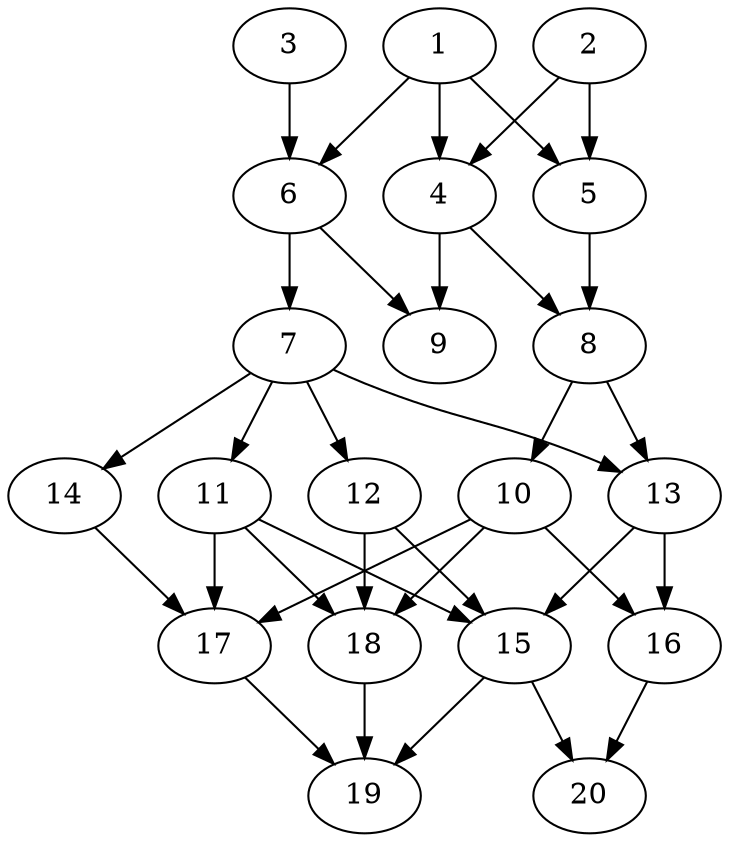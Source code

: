 // DAG automatically generated by daggen at Fri Jul 22 09:13:29 2022
// ./daggen --dot -n 20 --ccr 0.5 --fat 0.5 --regular 0.5 --density 0.6
digraph G {
  1 [compute_size="16923882452", trans_size="601734", result_size="9216", ram="39747676",alpha="0.04"]
  1 -> 4 [size ="9216"]
  1 -> 5 [size ="9216"]
  1 -> 6 [size ="9216"]
  2 [compute_size="96792591295", trans_size="724374", result_size="29696", ram="45041640",alpha="0.08"]
  2 -> 4 [size ="29696"]
  2 -> 5 [size ="29696"]
  3 [compute_size="492449482085", trans_size="945530", result_size="1024", ram="32114772",alpha="0.10"]
  3 -> 6 [size ="1024"]
  4 [compute_size="6275371800", trans_size="189412", result_size="70656", ram="3500159",alpha="0.04"]
  4 -> 8 [size ="70656"]
  4 -> 9 [size ="70656"]
  5 [compute_size="25436958658", trans_size="614385", result_size="29696", ram="12583080",alpha="0.19"]
  5 -> 8 [size ="29696"]
  6 [compute_size="134217728000", trans_size="1003485", result_size="1024", ram="32397770",alpha="0.03"]
  6 -> 7 [size ="1024"]
  6 -> 9 [size ="1024"]
  7 [compute_size="40398947569", trans_size="460055", result_size="54272", ram="12138111",alpha="0.04"]
  7 -> 11 [size ="54272"]
  7 -> 12 [size ="54272"]
  7 -> 13 [size ="54272"]
  7 -> 14 [size ="54272"]
  8 [compute_size="7479085940", trans_size="694295", result_size="91136", ram="9420098",alpha="0.08"]
  8 -> 10 [size ="91136"]
  8 -> 13 [size ="91136"]
  9 [compute_size="112159203988", trans_size="813217", result_size="0", ram="52186240",alpha="0.17"]
  10 [compute_size="1115039362127", trans_size="51264", result_size="54272", ram="12867776",alpha="0.16"]
  10 -> 16 [size ="54272"]
  10 -> 17 [size ="54272"]
  10 -> 18 [size ="54272"]
  11 [compute_size="28991029248", trans_size="889113", result_size="29696", ram="20942536",alpha="0.06"]
  11 -> 15 [size ="29696"]
  11 -> 17 [size ="29696"]
  11 -> 18 [size ="29696"]
  12 [compute_size="9514780195", trans_size="495067", result_size="1024", ram="11054293",alpha="0.11"]
  12 -> 15 [size ="1024"]
  12 -> 18 [size ="1024"]
  13 [compute_size="782757789696", trans_size="97069", result_size="54272", ram="3727496",alpha="0.04"]
  13 -> 15 [size ="54272"]
  13 -> 16 [size ="54272"]
  14 [compute_size="166622621652", trans_size="2561", result_size="9216", ram="8880123",alpha="0.08"]
  14 -> 17 [size ="9216"]
  15 [compute_size="8589934592", trans_size="480160", result_size="70656", ram="26789402",alpha="0.16"]
  15 -> 19 [size ="70656"]
  15 -> 20 [size ="70656"]
  16 [compute_size="19329695044", trans_size="179626", result_size="70656", ram="2124386",alpha="0.15"]
  16 -> 20 [size ="70656"]
  17 [compute_size="68719476736", trans_size="275180", result_size="74752", ram="45214532",alpha="0.03"]
  17 -> 19 [size ="74752"]
  18 [compute_size="806656585020", trans_size="931780", result_size="91136", ram="9002494",alpha="0.19"]
  18 -> 19 [size ="91136"]
  19 [compute_size="79733622636", trans_size="492992", result_size="0", ram="4071536",alpha="0.14"]
  20 [compute_size="40036894347", trans_size="232194", result_size="0", ram="3387023",alpha="0.15"]
}